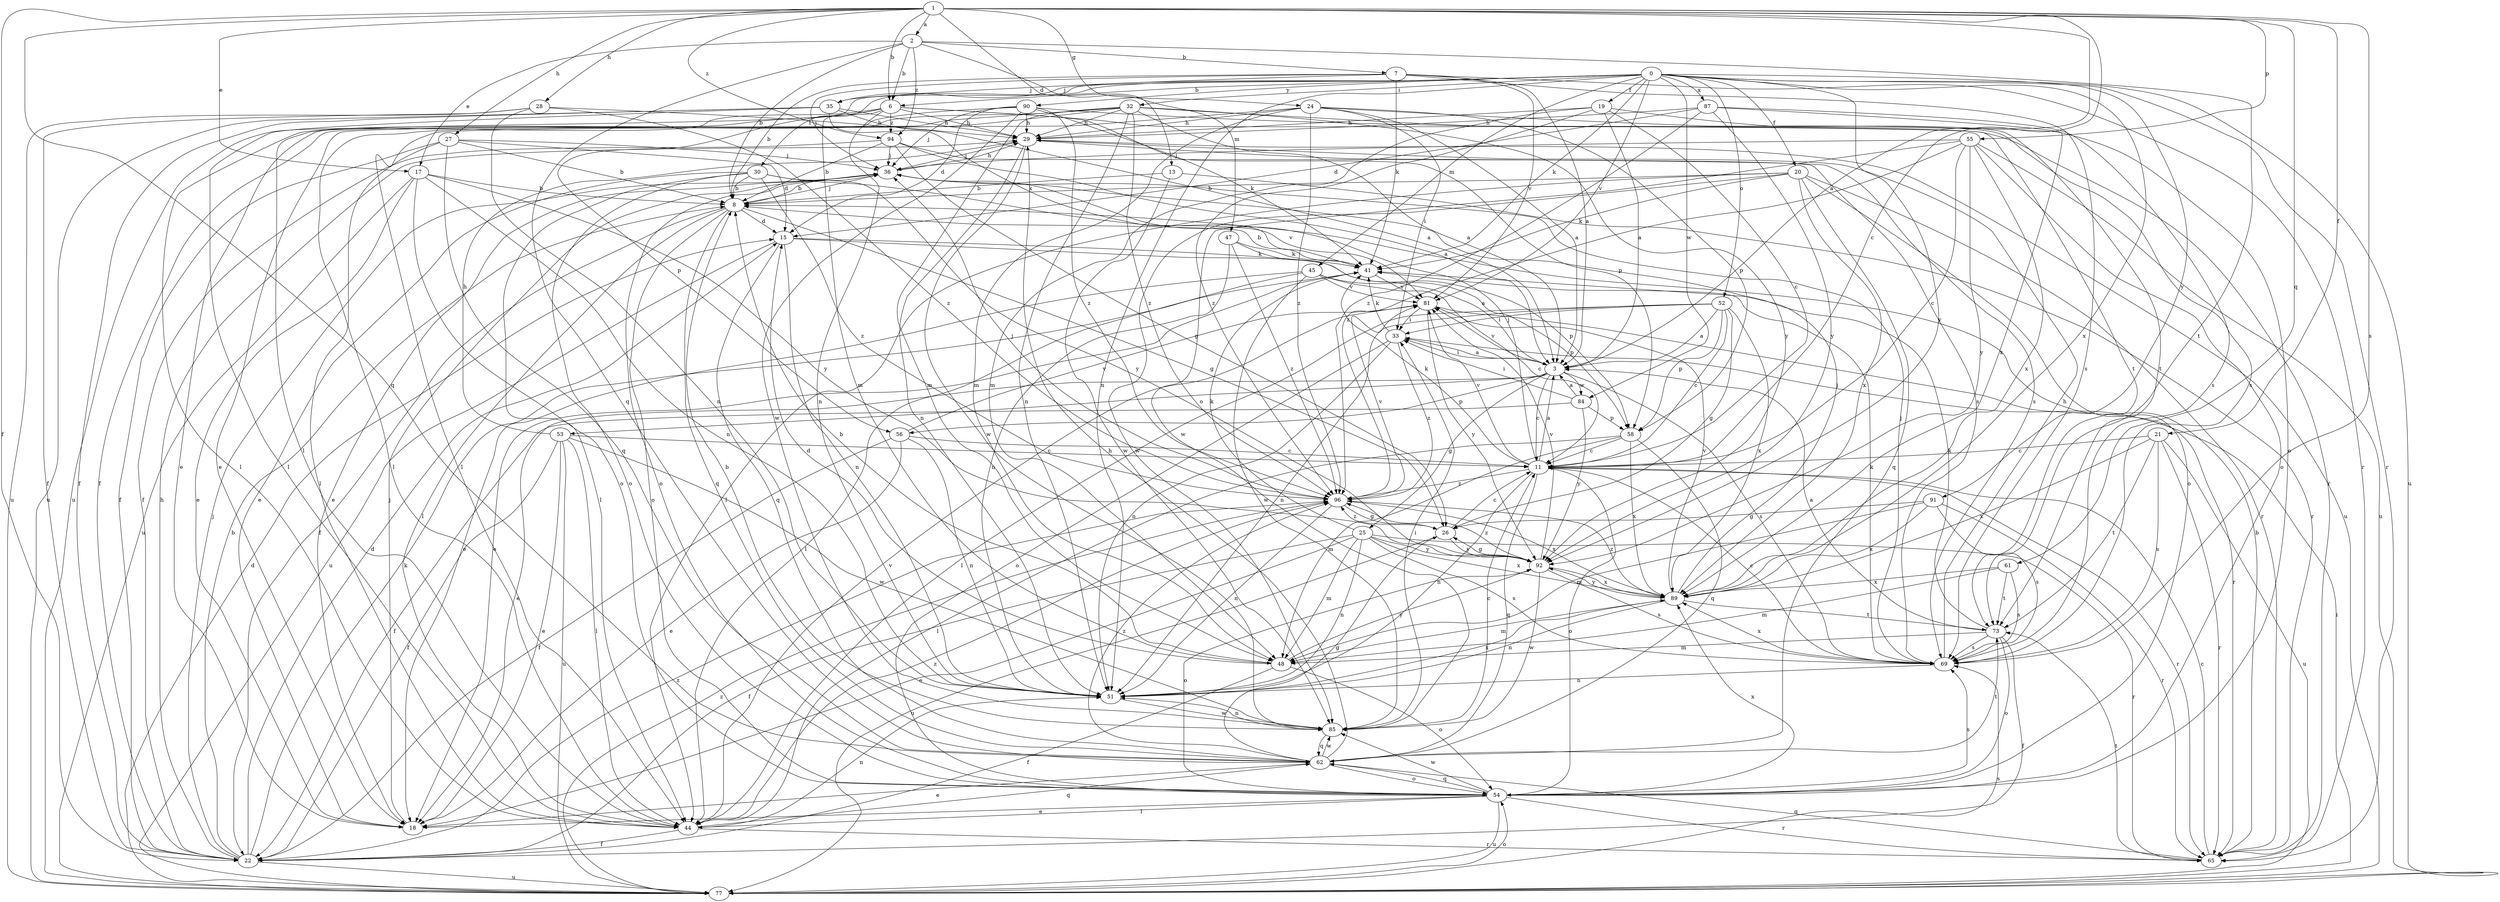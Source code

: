 strict digraph  {
0;
1;
2;
3;
6;
7;
8;
11;
13;
15;
17;
18;
19;
20;
21;
22;
24;
25;
26;
27;
28;
29;
30;
32;
33;
35;
36;
41;
44;
45;
47;
48;
51;
52;
53;
54;
55;
56;
58;
61;
62;
65;
69;
73;
77;
81;
84;
85;
87;
89;
90;
91;
92;
94;
96;
0 -> 6  [label=b];
0 -> 19  [label=f];
0 -> 20  [label=f];
0 -> 30  [label=i];
0 -> 32  [label=i];
0 -> 35  [label=j];
0 -> 41  [label=k];
0 -> 44  [label=l];
0 -> 45  [label=m];
0 -> 51  [label=n];
0 -> 52  [label=o];
0 -> 65  [label=r];
0 -> 77  [label=u];
0 -> 81  [label=v];
0 -> 84  [label=w];
0 -> 87  [label=x];
0 -> 89  [label=x];
0 -> 90  [label=y];
0 -> 91  [label=y];
0 -> 92  [label=y];
1 -> 2  [label=a];
1 -> 3  [label=a];
1 -> 6  [label=b];
1 -> 11  [label=c];
1 -> 13  [label=d];
1 -> 17  [label=e];
1 -> 21  [label=f];
1 -> 22  [label=f];
1 -> 24  [label=g];
1 -> 27  [label=h];
1 -> 28  [label=h];
1 -> 55  [label=p];
1 -> 61  [label=q];
1 -> 62  [label=q];
1 -> 69  [label=s];
1 -> 94  [label=z];
2 -> 6  [label=b];
2 -> 7  [label=b];
2 -> 8  [label=b];
2 -> 17  [label=e];
2 -> 47  [label=m];
2 -> 62  [label=q];
2 -> 73  [label=t];
2 -> 94  [label=z];
3 -> 11  [label=c];
3 -> 18  [label=e];
3 -> 25  [label=g];
3 -> 33  [label=i];
3 -> 53  [label=o];
3 -> 56  [label=p];
3 -> 69  [label=s];
3 -> 81  [label=v];
3 -> 84  [label=w];
6 -> 29  [label=h];
6 -> 44  [label=l];
6 -> 48  [label=m];
6 -> 51  [label=n];
6 -> 56  [label=p];
6 -> 58  [label=p];
6 -> 65  [label=r];
6 -> 77  [label=u];
6 -> 94  [label=z];
7 -> 3  [label=a];
7 -> 8  [label=b];
7 -> 35  [label=j];
7 -> 36  [label=j];
7 -> 41  [label=k];
7 -> 65  [label=r];
7 -> 69  [label=s];
7 -> 81  [label=v];
8 -> 15  [label=d];
8 -> 22  [label=f];
8 -> 26  [label=g];
8 -> 36  [label=j];
8 -> 44  [label=l];
8 -> 54  [label=o];
8 -> 62  [label=q];
11 -> 3  [label=a];
11 -> 36  [label=j];
11 -> 41  [label=k];
11 -> 51  [label=n];
11 -> 54  [label=o];
11 -> 62  [label=q];
11 -> 65  [label=r];
11 -> 81  [label=v];
11 -> 96  [label=z];
13 -> 8  [label=b];
13 -> 65  [label=r];
13 -> 85  [label=w];
15 -> 41  [label=k];
15 -> 51  [label=n];
15 -> 58  [label=p];
15 -> 62  [label=q];
15 -> 77  [label=u];
17 -> 8  [label=b];
17 -> 18  [label=e];
17 -> 51  [label=n];
17 -> 54  [label=o];
17 -> 77  [label=u];
17 -> 92  [label=y];
18 -> 36  [label=j];
19 -> 3  [label=a];
19 -> 11  [label=c];
19 -> 29  [label=h];
19 -> 48  [label=m];
19 -> 73  [label=t];
19 -> 96  [label=z];
20 -> 8  [label=b];
20 -> 41  [label=k];
20 -> 44  [label=l];
20 -> 54  [label=o];
20 -> 62  [label=q];
20 -> 65  [label=r];
20 -> 85  [label=w];
20 -> 89  [label=x];
21 -> 11  [label=c];
21 -> 65  [label=r];
21 -> 69  [label=s];
21 -> 73  [label=t];
21 -> 77  [label=u];
21 -> 89  [label=x];
22 -> 8  [label=b];
22 -> 15  [label=d];
22 -> 29  [label=h];
22 -> 36  [label=j];
22 -> 41  [label=k];
22 -> 77  [label=u];
22 -> 96  [label=z];
24 -> 3  [label=a];
24 -> 29  [label=h];
24 -> 33  [label=i];
24 -> 44  [label=l];
24 -> 48  [label=m];
24 -> 58  [label=p];
24 -> 69  [label=s];
24 -> 96  [label=z];
25 -> 18  [label=e];
25 -> 22  [label=f];
25 -> 41  [label=k];
25 -> 48  [label=m];
25 -> 51  [label=n];
25 -> 65  [label=r];
25 -> 69  [label=s];
25 -> 89  [label=x];
25 -> 92  [label=y];
26 -> 11  [label=c];
26 -> 77  [label=u];
26 -> 92  [label=y];
26 -> 96  [label=z];
27 -> 8  [label=b];
27 -> 15  [label=d];
27 -> 22  [label=f];
27 -> 36  [label=j];
27 -> 44  [label=l];
27 -> 62  [label=q];
28 -> 22  [label=f];
28 -> 29  [label=h];
28 -> 51  [label=n];
28 -> 77  [label=u];
28 -> 96  [label=z];
29 -> 36  [label=j];
29 -> 51  [label=n];
29 -> 69  [label=s];
29 -> 77  [label=u];
29 -> 85  [label=w];
30 -> 8  [label=b];
30 -> 18  [label=e];
30 -> 44  [label=l];
30 -> 54  [label=o];
30 -> 81  [label=v];
30 -> 92  [label=y];
30 -> 96  [label=z];
32 -> 3  [label=a];
32 -> 18  [label=e];
32 -> 22  [label=f];
32 -> 29  [label=h];
32 -> 44  [label=l];
32 -> 48  [label=m];
32 -> 51  [label=n];
32 -> 54  [label=o];
32 -> 92  [label=y];
32 -> 96  [label=z];
33 -> 3  [label=a];
33 -> 41  [label=k];
33 -> 51  [label=n];
33 -> 54  [label=o];
33 -> 96  [label=z];
35 -> 3  [label=a];
35 -> 22  [label=f];
35 -> 29  [label=h];
35 -> 41  [label=k];
35 -> 44  [label=l];
35 -> 77  [label=u];
36 -> 8  [label=b];
36 -> 18  [label=e];
36 -> 29  [label=h];
36 -> 54  [label=o];
41 -> 8  [label=b];
41 -> 18  [label=e];
41 -> 81  [label=v];
44 -> 22  [label=f];
44 -> 51  [label=n];
44 -> 62  [label=q];
44 -> 65  [label=r];
44 -> 81  [label=v];
44 -> 96  [label=z];
45 -> 11  [label=c];
45 -> 18  [label=e];
45 -> 44  [label=l];
45 -> 58  [label=p];
45 -> 81  [label=v];
45 -> 85  [label=w];
47 -> 3  [label=a];
47 -> 41  [label=k];
47 -> 51  [label=n];
47 -> 96  [label=z];
48 -> 8  [label=b];
48 -> 15  [label=d];
48 -> 22  [label=f];
48 -> 54  [label=o];
48 -> 92  [label=y];
51 -> 85  [label=w];
51 -> 89  [label=x];
52 -> 3  [label=a];
52 -> 11  [label=c];
52 -> 26  [label=g];
52 -> 33  [label=i];
52 -> 44  [label=l];
52 -> 51  [label=n];
52 -> 58  [label=p];
52 -> 89  [label=x];
53 -> 11  [label=c];
53 -> 18  [label=e];
53 -> 22  [label=f];
53 -> 29  [label=h];
53 -> 44  [label=l];
53 -> 77  [label=u];
53 -> 85  [label=w];
54 -> 18  [label=e];
54 -> 44  [label=l];
54 -> 62  [label=q];
54 -> 65  [label=r];
54 -> 69  [label=s];
54 -> 77  [label=u];
54 -> 85  [label=w];
54 -> 89  [label=x];
55 -> 11  [label=c];
55 -> 36  [label=j];
55 -> 54  [label=o];
55 -> 77  [label=u];
55 -> 85  [label=w];
55 -> 89  [label=x];
55 -> 92  [label=y];
55 -> 96  [label=z];
56 -> 11  [label=c];
56 -> 18  [label=e];
56 -> 22  [label=f];
56 -> 51  [label=n];
56 -> 81  [label=v];
58 -> 11  [label=c];
58 -> 44  [label=l];
58 -> 48  [label=m];
58 -> 62  [label=q];
58 -> 89  [label=x];
61 -> 48  [label=m];
61 -> 69  [label=s];
61 -> 73  [label=t];
61 -> 89  [label=x];
62 -> 18  [label=e];
62 -> 26  [label=g];
62 -> 29  [label=h];
62 -> 54  [label=o];
62 -> 73  [label=t];
62 -> 85  [label=w];
62 -> 96  [label=z];
65 -> 8  [label=b];
65 -> 11  [label=c];
65 -> 62  [label=q];
65 -> 73  [label=t];
69 -> 11  [label=c];
69 -> 29  [label=h];
69 -> 36  [label=j];
69 -> 41  [label=k];
69 -> 51  [label=n];
69 -> 89  [label=x];
73 -> 3  [label=a];
73 -> 22  [label=f];
73 -> 41  [label=k];
73 -> 48  [label=m];
73 -> 54  [label=o];
73 -> 69  [label=s];
77 -> 15  [label=d];
77 -> 33  [label=i];
77 -> 54  [label=o];
77 -> 69  [label=s];
77 -> 96  [label=z];
81 -> 33  [label=i];
81 -> 65  [label=r];
81 -> 92  [label=y];
84 -> 3  [label=a];
84 -> 22  [label=f];
84 -> 33  [label=i];
84 -> 58  [label=p];
84 -> 92  [label=y];
85 -> 8  [label=b];
85 -> 11  [label=c];
85 -> 33  [label=i];
85 -> 51  [label=n];
85 -> 62  [label=q];
87 -> 15  [label=d];
87 -> 29  [label=h];
87 -> 69  [label=s];
87 -> 89  [label=x];
87 -> 92  [label=y];
87 -> 96  [label=z];
89 -> 36  [label=j];
89 -> 48  [label=m];
89 -> 51  [label=n];
89 -> 73  [label=t];
89 -> 81  [label=v];
89 -> 92  [label=y];
89 -> 96  [label=z];
90 -> 15  [label=d];
90 -> 18  [label=e];
90 -> 29  [label=h];
90 -> 36  [label=j];
90 -> 41  [label=k];
90 -> 73  [label=t];
90 -> 85  [label=w];
90 -> 96  [label=z];
91 -> 26  [label=g];
91 -> 48  [label=m];
91 -> 65  [label=r];
91 -> 69  [label=s];
91 -> 89  [label=x];
92 -> 26  [label=g];
92 -> 54  [label=o];
92 -> 69  [label=s];
92 -> 81  [label=v];
92 -> 85  [label=w];
92 -> 89  [label=x];
92 -> 96  [label=z];
94 -> 3  [label=a];
94 -> 8  [label=b];
94 -> 22  [label=f];
94 -> 26  [label=g];
94 -> 36  [label=j];
94 -> 69  [label=s];
96 -> 26  [label=g];
96 -> 36  [label=j];
96 -> 51  [label=n];
96 -> 81  [label=v];
96 -> 89  [label=x];
}
